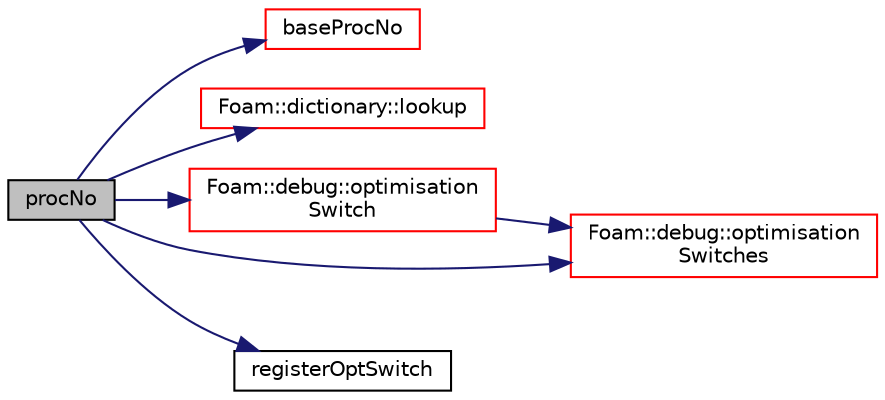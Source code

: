 digraph "procNo"
{
  bgcolor="transparent";
  edge [fontname="Helvetica",fontsize="10",labelfontname="Helvetica",labelfontsize="10"];
  node [fontname="Helvetica",fontsize="10",shape=record];
  rankdir="LR";
  Node1 [label="procNo",height=0.2,width=0.4,color="black", fillcolor="grey75", style="filled", fontcolor="black"];
  Node1 -> Node2 [color="midnightblue",fontsize="10",style="solid",fontname="Helvetica"];
  Node2 [label="baseProcNo",height=0.2,width=0.4,color="red",URL="$a02880.html#afd48a2b11255cc392b5873ea401c8884",tooltip="Return physical processor number (i.e. processor number in. "];
  Node1 -> Node3 [color="midnightblue",fontsize="10",style="solid",fontname="Helvetica"];
  Node3 [label="Foam::dictionary::lookup",height=0.2,width=0.4,color="red",URL="$a00532.html#a8baab402d653d6e789f67c57e23a5b59",tooltip="Find and return an entry data stream. "];
  Node1 -> Node4 [color="midnightblue",fontsize="10",style="solid",fontname="Helvetica"];
  Node4 [label="Foam::debug::optimisation\lSwitch",height=0.2,width=0.4,color="red",URL="$a10955.html#a941b7b97be4a01c2b9ea971db69f36cf",tooltip="Lookup optimisation switch or add default value. "];
  Node4 -> Node5 [color="midnightblue",fontsize="10",style="solid",fontname="Helvetica"];
  Node5 [label="Foam::debug::optimisation\lSwitches",height=0.2,width=0.4,color="red",URL="$a10955.html#a620a08d8265bd23ada1f1f0a575c721b",tooltip="The OptimisationSwitches sub-dictionary in the central controlDict. "];
  Node1 -> Node5 [color="midnightblue",fontsize="10",style="solid",fontname="Helvetica"];
  Node1 -> Node6 [color="midnightblue",fontsize="10",style="solid",fontname="Helvetica"];
  Node6 [label="registerOptSwitch",height=0.2,width=0.4,color="black",URL="$a07989.html#aaa95166b31c7d967eb7ad696fefc01d1"];
}
